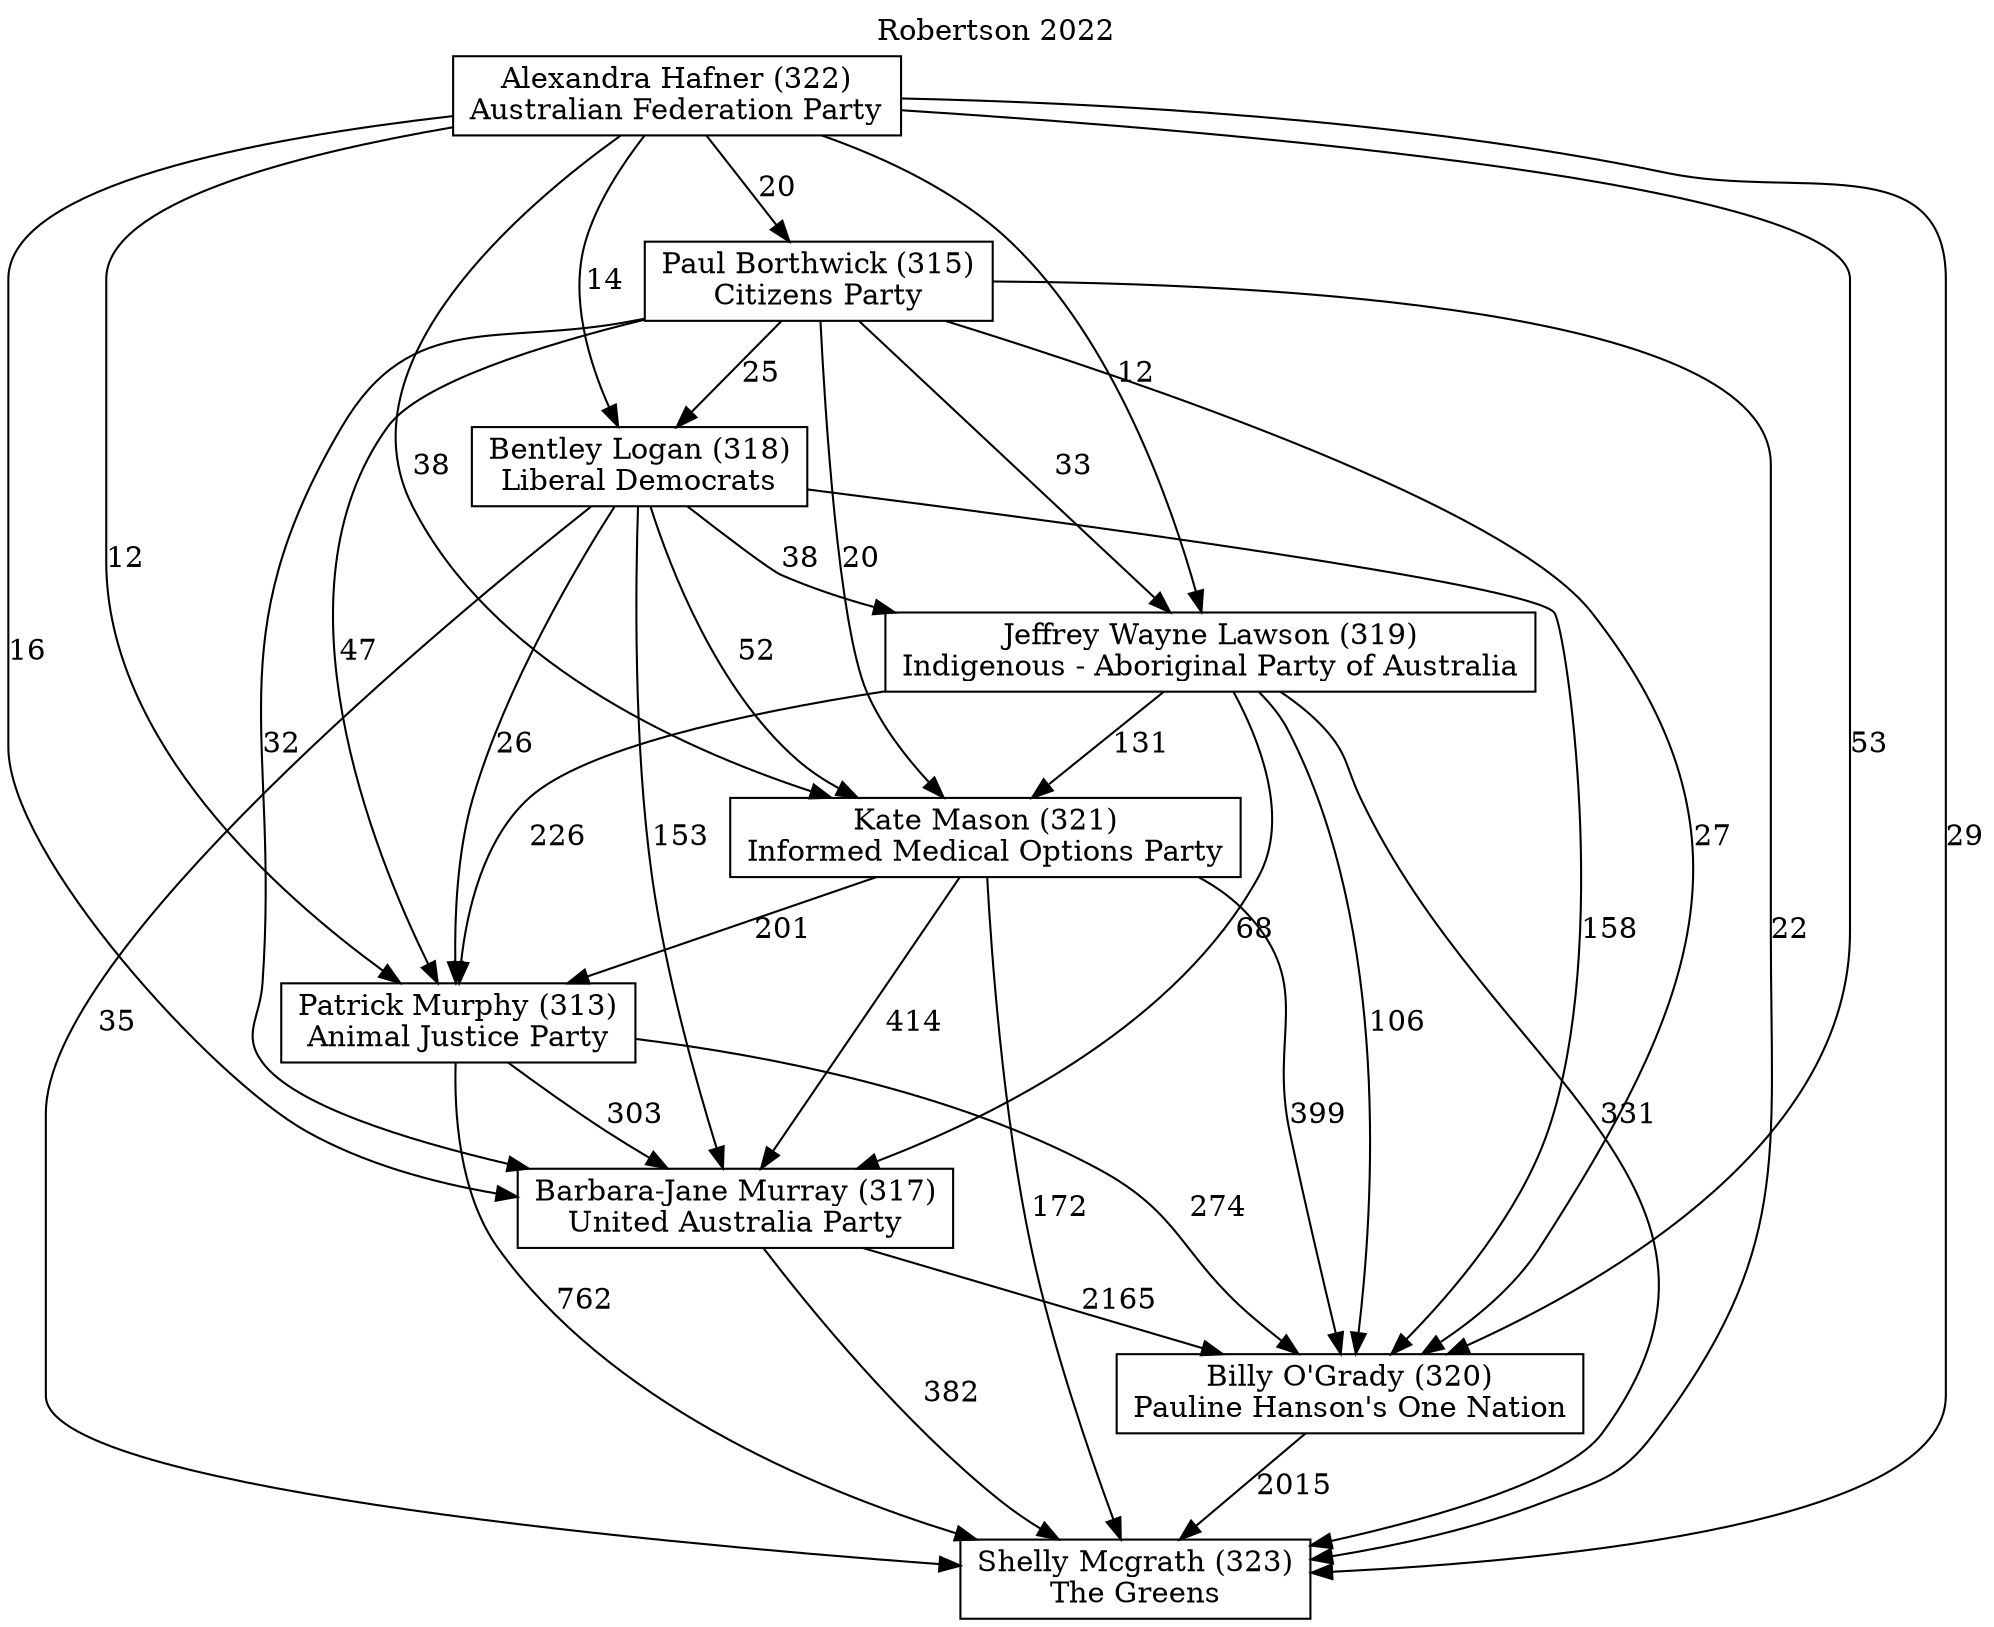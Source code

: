 // House preference flow
digraph "Shelly Mcgrath (323)_Robertson_2022" {
	graph [label="Robertson 2022" labelloc=t mclimit=10]
	node [shape=box]
	"Alexandra Hafner (322)" [label="Alexandra Hafner (322)
Australian Federation Party"]
	"Barbara-Jane Murray (317)" [label="Barbara-Jane Murray (317)
United Australia Party"]
	"Bentley Logan (318)" [label="Bentley Logan (318)
Liberal Democrats"]
	"Billy O'Grady (320)" [label="Billy O'Grady (320)
Pauline Hanson's One Nation"]
	"Jeffrey Wayne Lawson (319)" [label="Jeffrey Wayne Lawson (319)
Indigenous - Aboriginal Party of Australia"]
	"Kate Mason (321)" [label="Kate Mason (321)
Informed Medical Options Party"]
	"Patrick Murphy (313)" [label="Patrick Murphy (313)
Animal Justice Party"]
	"Paul Borthwick (315)" [label="Paul Borthwick (315)
Citizens Party"]
	"Shelly Mcgrath (323)" [label="Shelly Mcgrath (323)
The Greens"]
	"Alexandra Hafner (322)" -> "Barbara-Jane Murray (317)" [label=16]
	"Alexandra Hafner (322)" -> "Bentley Logan (318)" [label=14]
	"Alexandra Hafner (322)" -> "Billy O'Grady (320)" [label=53]
	"Alexandra Hafner (322)" -> "Jeffrey Wayne Lawson (319)" [label=12]
	"Alexandra Hafner (322)" -> "Kate Mason (321)" [label=38]
	"Alexandra Hafner (322)" -> "Patrick Murphy (313)" [label=12]
	"Alexandra Hafner (322)" -> "Paul Borthwick (315)" [label=20]
	"Alexandra Hafner (322)" -> "Shelly Mcgrath (323)" [label=29]
	"Barbara-Jane Murray (317)" -> "Billy O'Grady (320)" [label=2165]
	"Barbara-Jane Murray (317)" -> "Shelly Mcgrath (323)" [label=382]
	"Bentley Logan (318)" -> "Barbara-Jane Murray (317)" [label=153]
	"Bentley Logan (318)" -> "Billy O'Grady (320)" [label=158]
	"Bentley Logan (318)" -> "Jeffrey Wayne Lawson (319)" [label=38]
	"Bentley Logan (318)" -> "Kate Mason (321)" [label=52]
	"Bentley Logan (318)" -> "Patrick Murphy (313)" [label=26]
	"Bentley Logan (318)" -> "Shelly Mcgrath (323)" [label=35]
	"Billy O'Grady (320)" -> "Shelly Mcgrath (323)" [label=2015]
	"Jeffrey Wayne Lawson (319)" -> "Barbara-Jane Murray (317)" [label=68]
	"Jeffrey Wayne Lawson (319)" -> "Billy O'Grady (320)" [label=106]
	"Jeffrey Wayne Lawson (319)" -> "Kate Mason (321)" [label=131]
	"Jeffrey Wayne Lawson (319)" -> "Patrick Murphy (313)" [label=226]
	"Jeffrey Wayne Lawson (319)" -> "Shelly Mcgrath (323)" [label=331]
	"Kate Mason (321)" -> "Barbara-Jane Murray (317)" [label=414]
	"Kate Mason (321)" -> "Billy O'Grady (320)" [label=399]
	"Kate Mason (321)" -> "Patrick Murphy (313)" [label=201]
	"Kate Mason (321)" -> "Shelly Mcgrath (323)" [label=172]
	"Patrick Murphy (313)" -> "Barbara-Jane Murray (317)" [label=303]
	"Patrick Murphy (313)" -> "Billy O'Grady (320)" [label=274]
	"Patrick Murphy (313)" -> "Shelly Mcgrath (323)" [label=762]
	"Paul Borthwick (315)" -> "Barbara-Jane Murray (317)" [label=32]
	"Paul Borthwick (315)" -> "Bentley Logan (318)" [label=25]
	"Paul Borthwick (315)" -> "Billy O'Grady (320)" [label=27]
	"Paul Borthwick (315)" -> "Jeffrey Wayne Lawson (319)" [label=33]
	"Paul Borthwick (315)" -> "Kate Mason (321)" [label=20]
	"Paul Borthwick (315)" -> "Patrick Murphy (313)" [label=47]
	"Paul Borthwick (315)" -> "Shelly Mcgrath (323)" [label=22]
}
